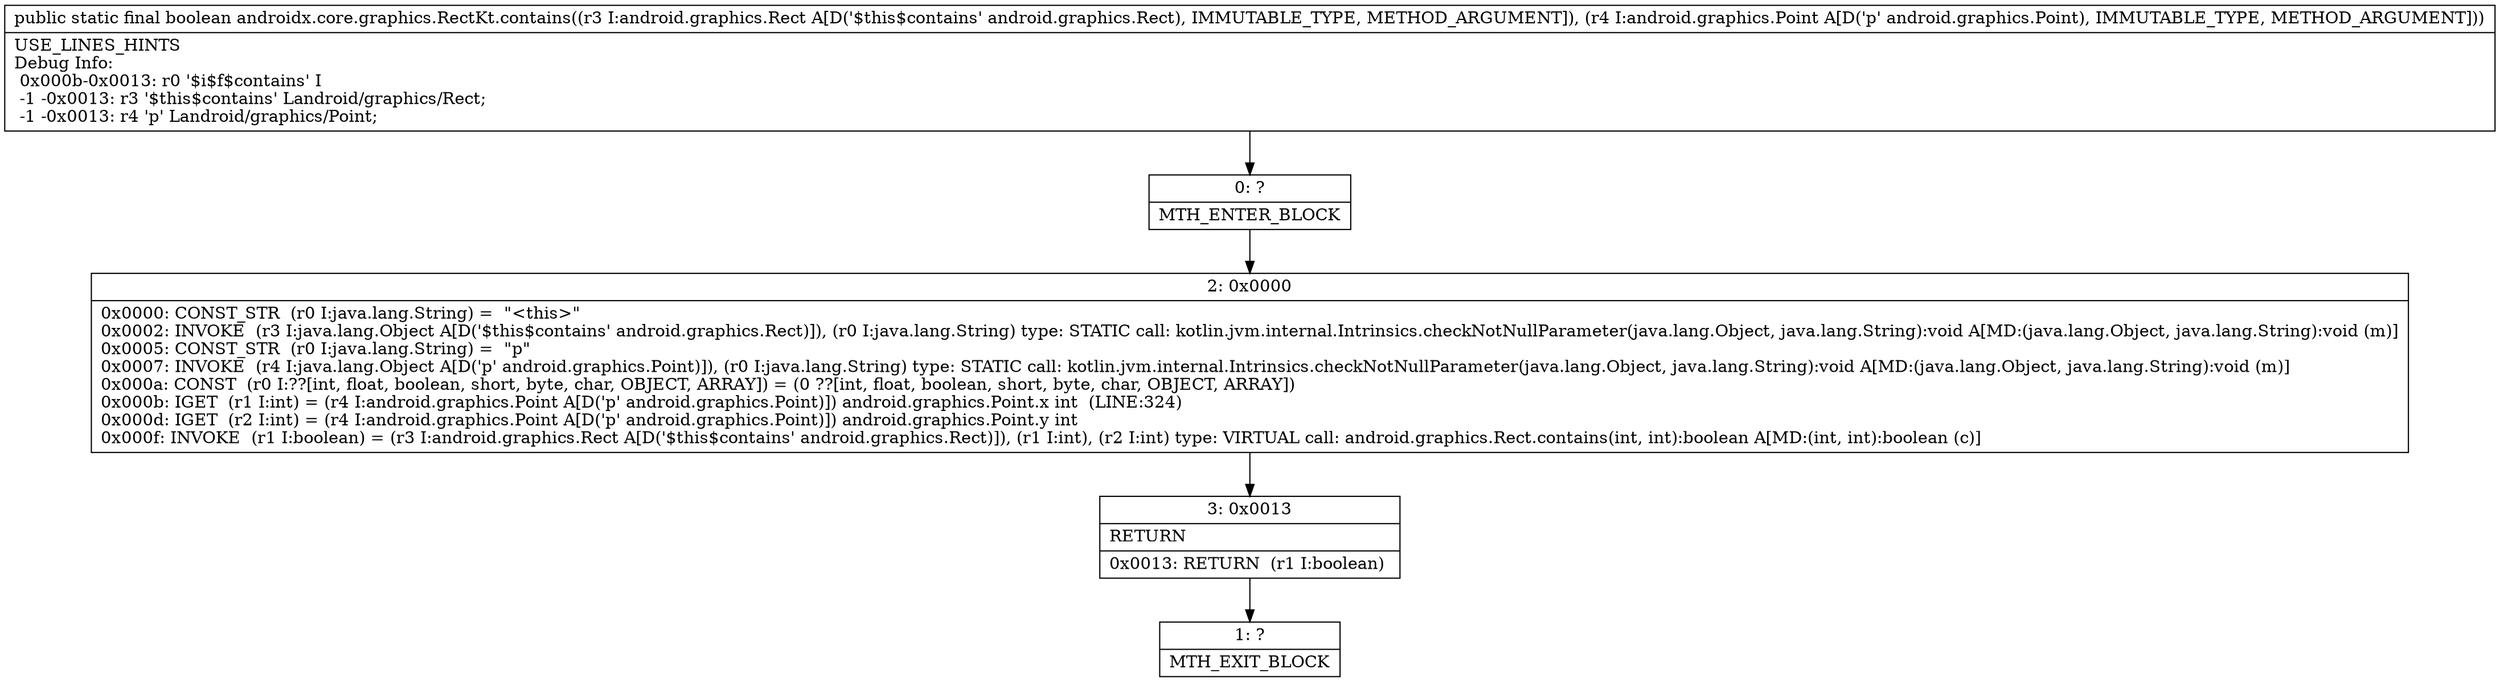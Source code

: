 digraph "CFG forandroidx.core.graphics.RectKt.contains(Landroid\/graphics\/Rect;Landroid\/graphics\/Point;)Z" {
Node_0 [shape=record,label="{0\:\ ?|MTH_ENTER_BLOCK\l}"];
Node_2 [shape=record,label="{2\:\ 0x0000|0x0000: CONST_STR  (r0 I:java.lang.String) =  \"\<this\>\" \l0x0002: INVOKE  (r3 I:java.lang.Object A[D('$this$contains' android.graphics.Rect)]), (r0 I:java.lang.String) type: STATIC call: kotlin.jvm.internal.Intrinsics.checkNotNullParameter(java.lang.Object, java.lang.String):void A[MD:(java.lang.Object, java.lang.String):void (m)]\l0x0005: CONST_STR  (r0 I:java.lang.String) =  \"p\" \l0x0007: INVOKE  (r4 I:java.lang.Object A[D('p' android.graphics.Point)]), (r0 I:java.lang.String) type: STATIC call: kotlin.jvm.internal.Intrinsics.checkNotNullParameter(java.lang.Object, java.lang.String):void A[MD:(java.lang.Object, java.lang.String):void (m)]\l0x000a: CONST  (r0 I:??[int, float, boolean, short, byte, char, OBJECT, ARRAY]) = (0 ??[int, float, boolean, short, byte, char, OBJECT, ARRAY]) \l0x000b: IGET  (r1 I:int) = (r4 I:android.graphics.Point A[D('p' android.graphics.Point)]) android.graphics.Point.x int  (LINE:324)\l0x000d: IGET  (r2 I:int) = (r4 I:android.graphics.Point A[D('p' android.graphics.Point)]) android.graphics.Point.y int \l0x000f: INVOKE  (r1 I:boolean) = (r3 I:android.graphics.Rect A[D('$this$contains' android.graphics.Rect)]), (r1 I:int), (r2 I:int) type: VIRTUAL call: android.graphics.Rect.contains(int, int):boolean A[MD:(int, int):boolean (c)]\l}"];
Node_3 [shape=record,label="{3\:\ 0x0013|RETURN\l|0x0013: RETURN  (r1 I:boolean) \l}"];
Node_1 [shape=record,label="{1\:\ ?|MTH_EXIT_BLOCK\l}"];
MethodNode[shape=record,label="{public static final boolean androidx.core.graphics.RectKt.contains((r3 I:android.graphics.Rect A[D('$this$contains' android.graphics.Rect), IMMUTABLE_TYPE, METHOD_ARGUMENT]), (r4 I:android.graphics.Point A[D('p' android.graphics.Point), IMMUTABLE_TYPE, METHOD_ARGUMENT]))  | USE_LINES_HINTS\lDebug Info:\l  0x000b\-0x0013: r0 '$i$f$contains' I\l  \-1 \-0x0013: r3 '$this$contains' Landroid\/graphics\/Rect;\l  \-1 \-0x0013: r4 'p' Landroid\/graphics\/Point;\l}"];
MethodNode -> Node_0;Node_0 -> Node_2;
Node_2 -> Node_3;
Node_3 -> Node_1;
}

